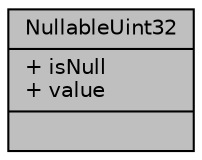 digraph "NullableUint32"
{
 // LATEX_PDF_SIZE
  edge [fontname="Helvetica",fontsize="10",labelfontname="Helvetica",labelfontsize="10"];
  node [fontname="Helvetica",fontsize="10",shape=record];
  Node1 [label="{NullableUint32\n|+ isNull\l+ value\l|}",height=0.2,width=0.4,color="black", fillcolor="grey75", style="filled", fontcolor="black",tooltip="Custom data type to allow setting UINT32 data type to NULL since C does not support setting basic dat..."];
}
